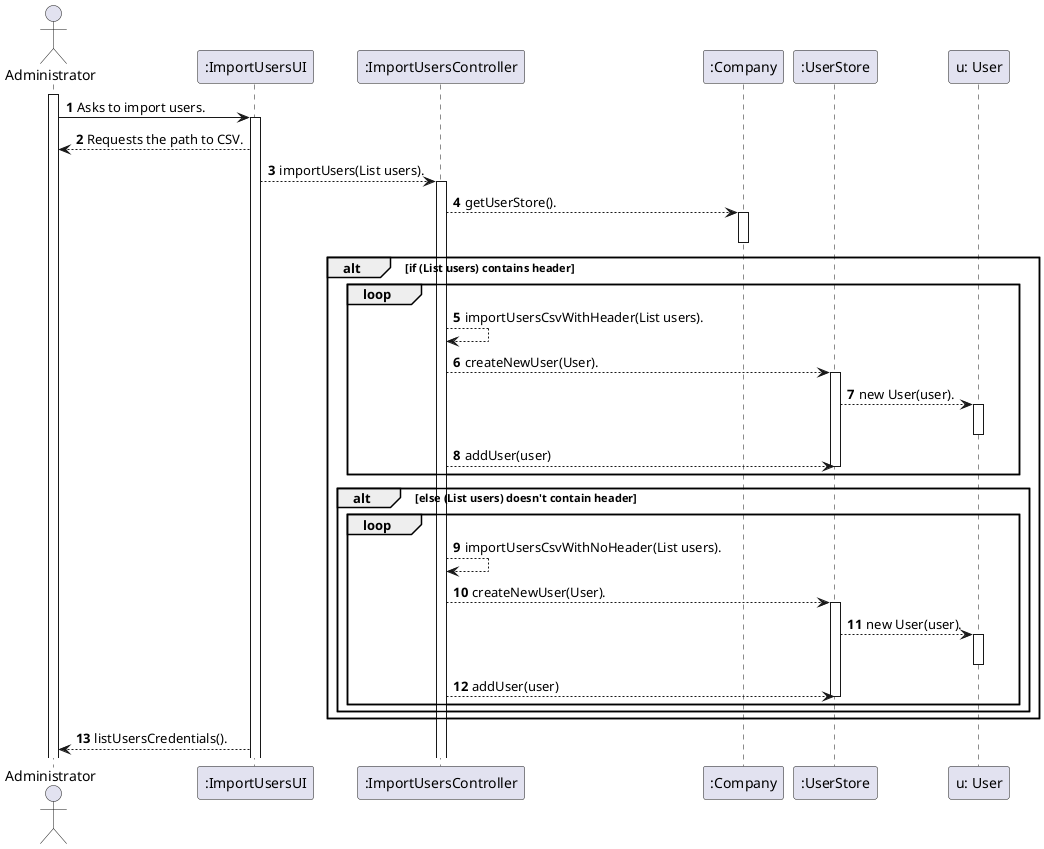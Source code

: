 @startuml
'https://plantuml.com/sequence-diagram

autonumber


actor "Administrator" as ADM

participant ":ImportUsersUI" as UI
participant ":ImportUsersController" as CTRL
participant ":Company" as COMP
participant ":UserStore" as UST
participant "u: User" as U

activate ADM

"ADM" -> UI: Asks to import users.

activate UI
"ADM" <-- UI : Requests the path to CSV.
UI --> CTRL : importUsers(List users).
activate CTRL
CTRL --> COMP : getUserStore().
activate COMP
deactivate COMP
alt if (List users) contains header
loop
CTRL --> CTRL : importUsersCsvWithHeader(List users).
CTRL --> UST : createNewUser(User).
activate UST
UST --> U : new User(user).
activate U
deactivate U
CTRL --> UST : addUser(user)
deactivate UST
end
alt else (List users) doesn't contain header
loop
CTRL --> CTRL : importUsersCsvWithNoHeader(List users).
CTRL --> UST : createNewUser(User).
activate UST
UST --> U : new User(user).
activate U
deactivate U
CTRL --> UST : addUser(user)
deactivate UST
end
end
end
"ADM" <-- UI : listUsersCredentials().


@enduml